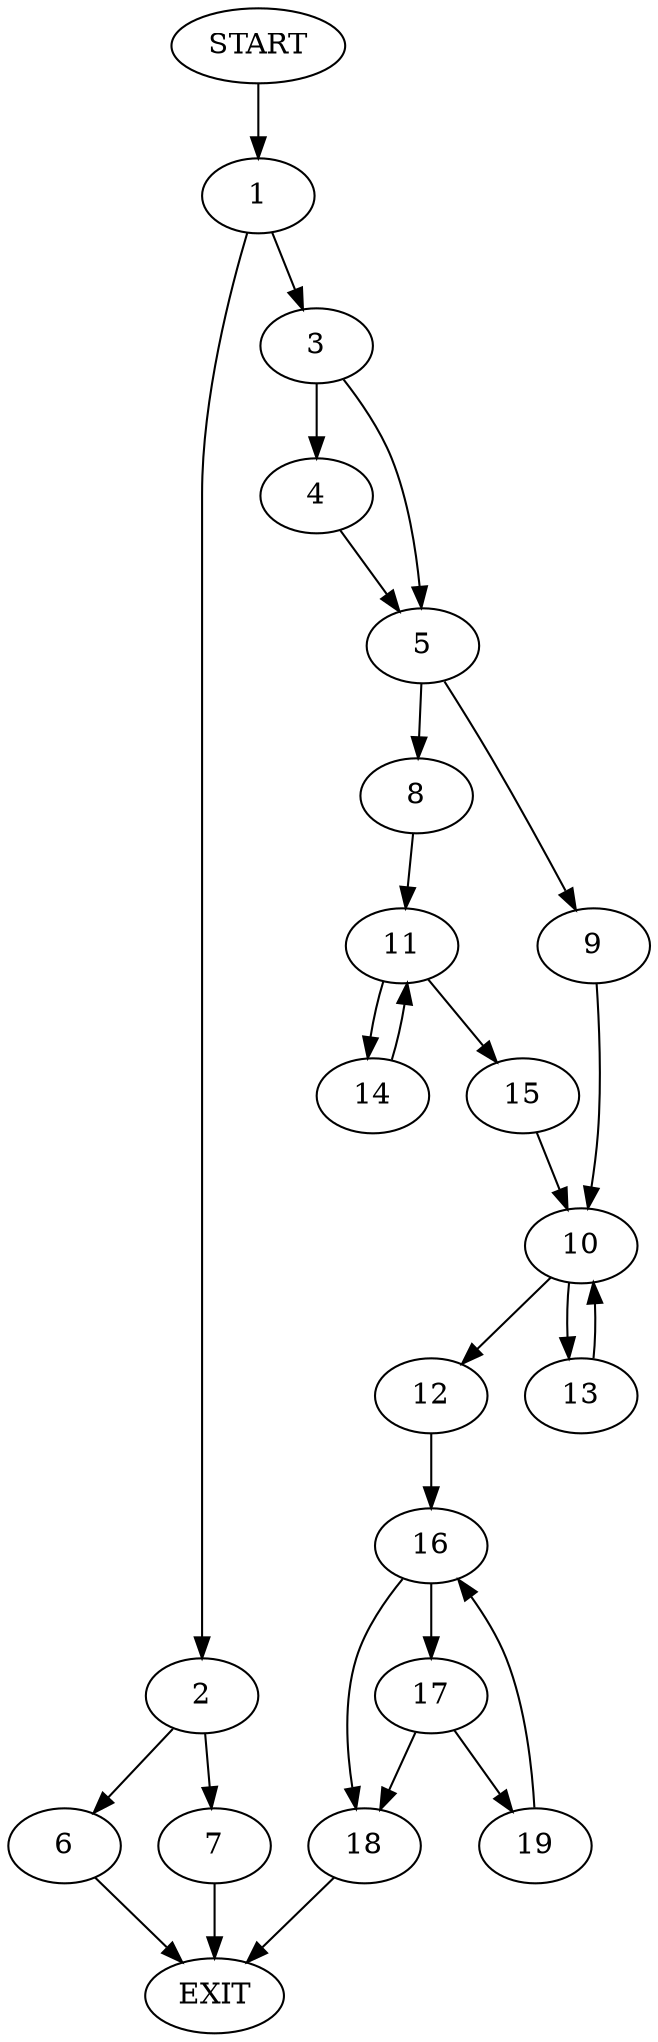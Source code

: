 digraph {
0 [label="START"]
20 [label="EXIT"]
0 -> 1
1 -> 2
1 -> 3
3 -> 4
3 -> 5
2 -> 6
2 -> 7
7 -> 20
6 -> 20
5 -> 8
5 -> 9
4 -> 5
9 -> 10
8 -> 11
10 -> 12
10 -> 13
11 -> 14
11 -> 15
15 -> 10
14 -> 11
13 -> 10
12 -> 16
16 -> 17
16 -> 18
17 -> 18
17 -> 19
18 -> 20
19 -> 16
}
